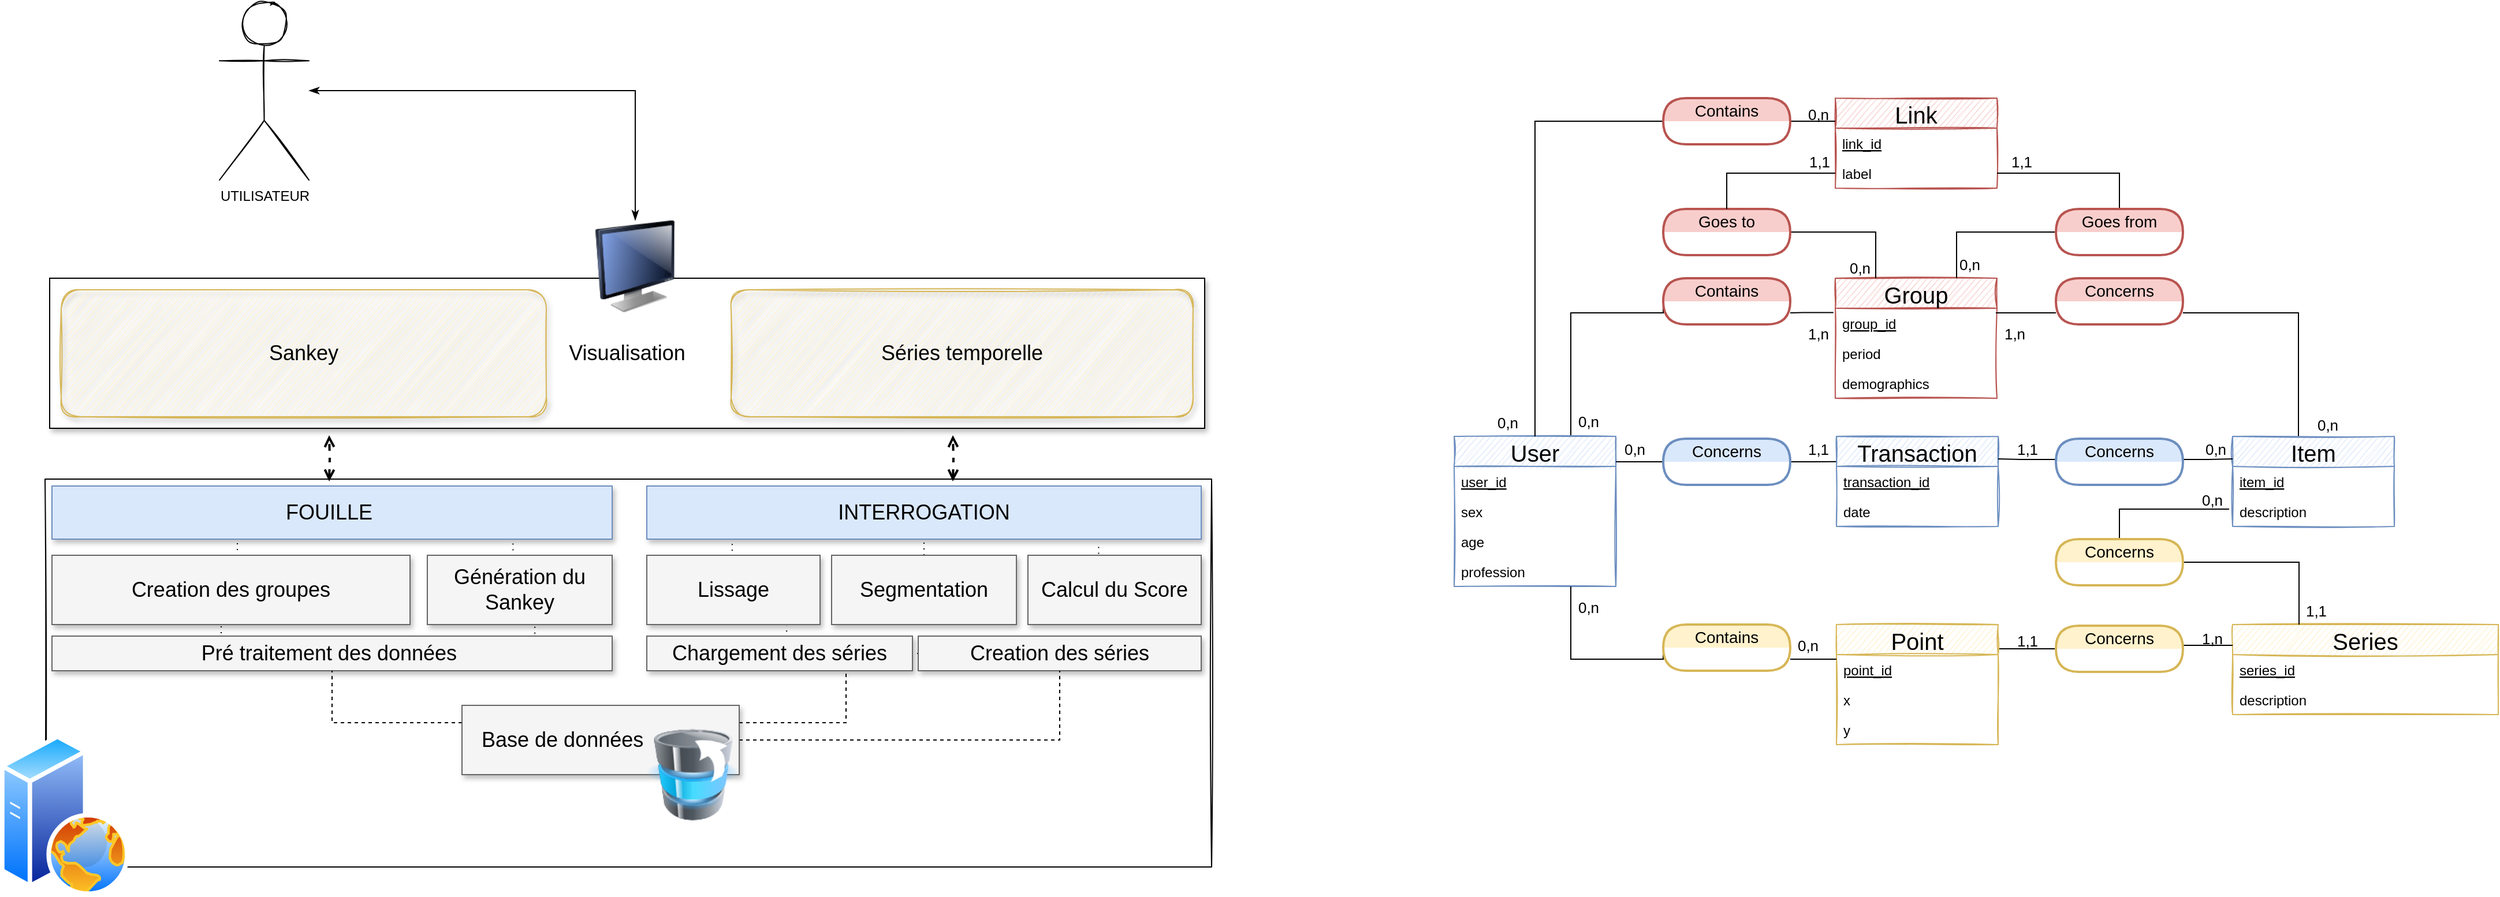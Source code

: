 <mxfile version="13.7.9" type="device"><diagram name="Page-1" id="90a13364-a465-7bf4-72fc-28e22215d7a0"><mxGraphModel dx="1125" dy="680" grid="1" gridSize="10" guides="1" tooltips="1" connect="1" arrows="1" fold="1" page="1" pageScale="1.5" pageWidth="1169" pageHeight="826" background="#ffffff" math="0" shadow="0"><root><mxCell id="0" style=";html=1;"/><mxCell id="1" style=";html=1;" parent="0"/><mxCell id="t25mgSZFGKrKSD0w2Ev2-233" value="" style="group" vertex="1" connectable="0" parent="1"><mxGeometry x="1629" y="134" width="140" height="104" as="geometry"/></mxCell><mxCell id="t25mgSZFGKrKSD0w2Ev2-234" value="Link" style="swimlane;fontStyle=0;childLayout=stackLayout;horizontal=1;startSize=26;fillColor=#f8cecc;horizontalStack=0;resizeParent=1;resizeParentMax=0;resizeLast=0;collapsible=1;marginBottom=0;rounded=0;shadow=0;glass=0;sketch=1;strokeWidth=1;fontSize=20;strokeColor=#b85450;" vertex="1" parent="t25mgSZFGKrKSD0w2Ev2-233"><mxGeometry width="140" height="78" as="geometry"/></mxCell><mxCell id="t25mgSZFGKrKSD0w2Ev2-235" value="link_id" style="text;strokeColor=none;fillColor=none;align=left;verticalAlign=top;spacingLeft=4;spacingRight=4;overflow=hidden;rotatable=0;points=[[0,0.5],[1,0.5]];portConstraint=eastwest;fontStyle=4" vertex="1" parent="t25mgSZFGKrKSD0w2Ev2-234"><mxGeometry y="26" width="140" height="26" as="geometry"/></mxCell><mxCell id="t25mgSZFGKrKSD0w2Ev2-236" value="label" style="text;strokeColor=none;fillColor=none;align=left;verticalAlign=top;spacingLeft=4;spacingRight=4;overflow=hidden;rotatable=0;points=[[0,0.5],[1,0.5]];portConstraint=eastwest;" vertex="1" parent="t25mgSZFGKrKSD0w2Ev2-234"><mxGeometry y="52" width="140" height="26" as="geometry"/></mxCell><mxCell id="t25mgSZFGKrKSD0w2Ev2-46" value="" style="whiteSpace=wrap;html=1;shadow=0;fontSize=18;sketch=1;glass=0;rounded=0;" vertex="1" parent="1"><mxGeometry x="79" y="464" width="1010" height="336" as="geometry"/></mxCell><mxCell id="t25mgSZFGKrKSD0w2Ev2-41" style="edgeStyle=orthogonalEdgeStyle;rounded=0;orthogonalLoop=1;jettySize=auto;html=1;exitX=0.5;exitY=0;exitDx=0;exitDy=0;dashed=1;startArrow=open;startFill=0;endArrow=open;endFill=0;strokeWidth=2;" edge="1" parent="1"><mxGeometry relative="1" as="geometry"><mxPoint x="325" y="426" as="targetPoint"/><mxPoint x="325" y="466" as="sourcePoint"/></mxGeometry></mxCell><mxCell id="t25mgSZFGKrKSD0w2Ev2-1" value="FOUILLE&amp;nbsp;" style="whiteSpace=wrap;html=1;shadow=1;fontSize=18;fillColor=#dae8fc;strokeColor=#6c8ebf;" vertex="1" parent="1"><mxGeometry x="85" y="470" width="485" height="46" as="geometry"/></mxCell><mxCell id="t25mgSZFGKrKSD0w2Ev2-15" style="edgeStyle=orthogonalEdgeStyle;rounded=0;orthogonalLoop=1;jettySize=auto;html=1;exitX=0.5;exitY=0;exitDx=0;exitDy=0;entryX=0.331;entryY=1.043;entryDx=0;entryDy=0;entryPerimeter=0;endArrow=none;endFill=0;dashed=1;dashPattern=1 4;" edge="1" parent="1" source="t25mgSZFGKrKSD0w2Ev2-3" target="t25mgSZFGKrKSD0w2Ev2-1"><mxGeometry relative="1" as="geometry"/></mxCell><mxCell id="t25mgSZFGKrKSD0w2Ev2-17" style="edgeStyle=orthogonalEdgeStyle;rounded=0;orthogonalLoop=1;jettySize=auto;html=1;exitX=0.5;exitY=1;exitDx=0;exitDy=0;entryX=0.302;entryY=0;entryDx=0;entryDy=0;entryPerimeter=0;dashed=1;dashPattern=1 4;endArrow=none;endFill=0;" edge="1" parent="1" source="t25mgSZFGKrKSD0w2Ev2-3" target="t25mgSZFGKrKSD0w2Ev2-4"><mxGeometry relative="1" as="geometry"/></mxCell><mxCell id="t25mgSZFGKrKSD0w2Ev2-3" value="Creation des groupes" style="whiteSpace=wrap;html=1;shadow=1;fontSize=18;fillColor=#f5f5f5;strokeColor=#666666;" vertex="1" parent="1"><mxGeometry x="85" y="530" width="310" height="60" as="geometry"/></mxCell><mxCell id="t25mgSZFGKrKSD0w2Ev2-4" value="Pré traitement des données&amp;nbsp;" style="whiteSpace=wrap;html=1;shadow=1;fontSize=18;fillColor=#f5f5f5;strokeColor=#666666;" vertex="1" parent="1"><mxGeometry x="85" y="600" width="485" height="30" as="geometry"/></mxCell><mxCell id="t25mgSZFGKrKSD0w2Ev2-16" style="edgeStyle=orthogonalEdgeStyle;rounded=0;orthogonalLoop=1;jettySize=auto;html=1;exitX=0.5;exitY=0;exitDx=0;exitDy=0;entryX=0.823;entryY=1.043;entryDx=0;entryDy=0;entryPerimeter=0;dashed=1;dashPattern=1 4;endArrow=none;endFill=0;" edge="1" parent="1" source="t25mgSZFGKrKSD0w2Ev2-5" target="t25mgSZFGKrKSD0w2Ev2-1"><mxGeometry relative="1" as="geometry"/></mxCell><mxCell id="t25mgSZFGKrKSD0w2Ev2-18" style="edgeStyle=orthogonalEdgeStyle;rounded=0;orthogonalLoop=1;jettySize=auto;html=1;exitX=0.5;exitY=1;exitDx=0;exitDy=0;entryX=0.862;entryY=-0.033;entryDx=0;entryDy=0;entryPerimeter=0;dashed=1;dashPattern=1 4;endArrow=none;endFill=0;" edge="1" parent="1" source="t25mgSZFGKrKSD0w2Ev2-5" target="t25mgSZFGKrKSD0w2Ev2-4"><mxGeometry relative="1" as="geometry"/></mxCell><mxCell id="t25mgSZFGKrKSD0w2Ev2-5" value="Génération du Sankey" style="whiteSpace=wrap;html=1;shadow=1;fontSize=18;fillColor=#f5f5f5;strokeColor=#666666;" vertex="1" parent="1"><mxGeometry x="410" y="530" width="160" height="60" as="geometry"/></mxCell><mxCell id="t25mgSZFGKrKSD0w2Ev2-8" value="INTERROGATION" style="whiteSpace=wrap;html=1;shadow=1;fontSize=18;fillColor=#dae8fc;strokeColor=#6c8ebf;" vertex="1" parent="1"><mxGeometry x="600" y="470" width="480" height="46" as="geometry"/></mxCell><mxCell id="t25mgSZFGKrKSD0w2Ev2-25" style="edgeStyle=orthogonalEdgeStyle;rounded=0;orthogonalLoop=1;jettySize=auto;html=1;exitX=0.5;exitY=0;exitDx=0;exitDy=0;entryX=0.807;entryY=1.017;entryDx=0;entryDy=0;entryPerimeter=0;dashed=1;dashPattern=1 4;endArrow=none;endFill=0;" edge="1" parent="1" source="t25mgSZFGKrKSD0w2Ev2-9" target="t25mgSZFGKrKSD0w2Ev2-12"><mxGeometry relative="1" as="geometry"/></mxCell><mxCell id="t25mgSZFGKrKSD0w2Ev2-9" value="Chargement des séries" style="whiteSpace=wrap;html=1;shadow=1;fontSize=18;fillColor=#f5f5f5;strokeColor=#666666;" vertex="1" parent="1"><mxGeometry x="600" y="600" width="230" height="30" as="geometry"/></mxCell><mxCell id="t25mgSZFGKrKSD0w2Ev2-26" style="edgeStyle=orthogonalEdgeStyle;rounded=0;orthogonalLoop=1;jettySize=auto;html=1;exitX=0;exitY=0.5;exitDx=0;exitDy=0;entryX=1;entryY=0.5;entryDx=0;entryDy=0;dashed=1;dashPattern=1 4;endArrow=none;endFill=0;" edge="1" parent="1" source="t25mgSZFGKrKSD0w2Ev2-11" target="t25mgSZFGKrKSD0w2Ev2-9"><mxGeometry relative="1" as="geometry"/></mxCell><mxCell id="t25mgSZFGKrKSD0w2Ev2-11" value="Creation des séries" style="whiteSpace=wrap;html=1;shadow=1;fontSize=18;fillColor=#f5f5f5;strokeColor=#666666;" vertex="1" parent="1"><mxGeometry x="835" y="600" width="245" height="30" as="geometry"/></mxCell><mxCell id="t25mgSZFGKrKSD0w2Ev2-19" style="edgeStyle=orthogonalEdgeStyle;rounded=0;orthogonalLoop=1;jettySize=auto;html=1;exitX=0.5;exitY=0;exitDx=0;exitDy=0;entryX=0.154;entryY=1.043;entryDx=0;entryDy=0;entryPerimeter=0;dashed=1;dashPattern=1 4;endArrow=none;endFill=0;" edge="1" parent="1" source="t25mgSZFGKrKSD0w2Ev2-12" target="t25mgSZFGKrKSD0w2Ev2-8"><mxGeometry relative="1" as="geometry"/></mxCell><mxCell id="t25mgSZFGKrKSD0w2Ev2-12" value="Lissage" style="whiteSpace=wrap;html=1;shadow=1;fontSize=18;fillColor=#f5f5f5;strokeColor=#666666;" vertex="1" parent="1"><mxGeometry x="600" y="530" width="150" height="60" as="geometry"/></mxCell><mxCell id="t25mgSZFGKrKSD0w2Ev2-21" style="edgeStyle=orthogonalEdgeStyle;rounded=0;orthogonalLoop=1;jettySize=auto;html=1;exitX=0.5;exitY=0;exitDx=0;exitDy=0;entryX=0.5;entryY=1;entryDx=0;entryDy=0;dashed=1;dashPattern=1 4;endArrow=none;endFill=0;" edge="1" parent="1" source="t25mgSZFGKrKSD0w2Ev2-13" target="t25mgSZFGKrKSD0w2Ev2-8"><mxGeometry relative="1" as="geometry"/></mxCell><mxCell id="t25mgSZFGKrKSD0w2Ev2-13" value="Segmentation" style="whiteSpace=wrap;html=1;shadow=1;fontSize=18;fillColor=#f5f5f5;strokeColor=#666666;" vertex="1" parent="1"><mxGeometry x="760" y="530" width="160" height="60" as="geometry"/></mxCell><mxCell id="t25mgSZFGKrKSD0w2Ev2-23" style="edgeStyle=orthogonalEdgeStyle;rounded=0;orthogonalLoop=1;jettySize=auto;html=1;exitX=0.5;exitY=0;exitDx=0;exitDy=0;entryX=0.815;entryY=1.065;entryDx=0;entryDy=0;entryPerimeter=0;dashed=1;dashPattern=1 4;endArrow=none;endFill=0;" edge="1" parent="1" source="t25mgSZFGKrKSD0w2Ev2-14" target="t25mgSZFGKrKSD0w2Ev2-8"><mxGeometry relative="1" as="geometry"/></mxCell><mxCell id="t25mgSZFGKrKSD0w2Ev2-14" value="Calcul du Score" style="whiteSpace=wrap;html=1;shadow=1;fontSize=18;fillColor=#f5f5f5;strokeColor=#666666;" vertex="1" parent="1"><mxGeometry x="930" y="530" width="150" height="60" as="geometry"/></mxCell><mxCell id="t25mgSZFGKrKSD0w2Ev2-34" value="Visualisation" style="whiteSpace=wrap;html=1;shadow=1;fontSize=18;" vertex="1" parent="1"><mxGeometry x="83" y="290" width="1000" height="130" as="geometry"/></mxCell><mxCell id="t25mgSZFGKrKSD0w2Ev2-35" value="Sankey" style="whiteSpace=wrap;html=1;shadow=1;fontSize=18;fillColor=#fff2cc;strokeColor=#d6b656;rounded=1;sketch=1;" vertex="1" parent="1"><mxGeometry x="93" y="300" width="420" height="110" as="geometry"/></mxCell><mxCell id="t25mgSZFGKrKSD0w2Ev2-36" value="Séries temporelle" style="whiteSpace=wrap;html=1;shadow=1;fontSize=18;rounded=1;sketch=1;fillColor=#fff2cc;strokeColor=#d6b656;" vertex="1" parent="1"><mxGeometry x="673" y="300" width="400" height="110" as="geometry"/></mxCell><mxCell id="t25mgSZFGKrKSD0w2Ev2-42" style="edgeStyle=orthogonalEdgeStyle;rounded=0;orthogonalLoop=1;jettySize=auto;html=1;exitX=0.5;exitY=0;exitDx=0;exitDy=0;dashed=1;startArrow=open;startFill=0;endArrow=open;endFill=0;strokeWidth=2;" edge="1" parent="1"><mxGeometry relative="1" as="geometry"><mxPoint x="865" y="426" as="targetPoint"/><mxPoint x="865" y="466" as="sourcePoint"/></mxGeometry></mxCell><mxCell id="t25mgSZFGKrKSD0w2Ev2-47" style="edgeStyle=orthogonalEdgeStyle;rounded=0;orthogonalLoop=1;jettySize=auto;html=1;exitX=1;exitY=0.5;exitDx=0;exitDy=0;entryX=0.5;entryY=1;entryDx=0;entryDy=0;dashed=1;startArrow=none;startFill=0;endArrow=none;endFill=0;strokeWidth=1;" edge="1" parent="1" source="t25mgSZFGKrKSD0w2Ev2-43" target="t25mgSZFGKrKSD0w2Ev2-11"><mxGeometry relative="1" as="geometry"/></mxCell><mxCell id="t25mgSZFGKrKSD0w2Ev2-48" style="edgeStyle=orthogonalEdgeStyle;rounded=0;orthogonalLoop=1;jettySize=auto;html=1;exitX=1;exitY=0.25;exitDx=0;exitDy=0;entryX=0.75;entryY=1;entryDx=0;entryDy=0;dashed=1;startArrow=none;startFill=0;endArrow=none;endFill=0;strokeWidth=1;" edge="1" parent="1" source="t25mgSZFGKrKSD0w2Ev2-43" target="t25mgSZFGKrKSD0w2Ev2-9"><mxGeometry relative="1" as="geometry"/></mxCell><mxCell id="t25mgSZFGKrKSD0w2Ev2-49" style="edgeStyle=orthogonalEdgeStyle;rounded=0;orthogonalLoop=1;jettySize=auto;html=1;exitX=0;exitY=0.25;exitDx=0;exitDy=0;entryX=0.5;entryY=1;entryDx=0;entryDy=0;dashed=1;startArrow=none;startFill=0;endArrow=none;endFill=0;strokeWidth=1;" edge="1" parent="1" source="t25mgSZFGKrKSD0w2Ev2-43" target="t25mgSZFGKrKSD0w2Ev2-4"><mxGeometry relative="1" as="geometry"/></mxCell><mxCell id="t25mgSZFGKrKSD0w2Ev2-43" value="&amp;nbsp; &amp;nbsp;Base de données&amp;nbsp;" style="whiteSpace=wrap;html=1;shadow=1;fontSize=18;fillColor=#f5f5f5;strokeColor=#666666;align=left;" vertex="1" parent="1"><mxGeometry x="440" y="660" width="240" height="60" as="geometry"/></mxCell><mxCell id="t25mgSZFGKrKSD0w2Ev2-45" value="" style="image;html=1;image=img/lib/clip_art/computers/Database_Move_Stack_128x128.png;rounded=1;sketch=1;strokeWidth=1;fillColor=none;" vertex="1" parent="1"><mxGeometry x="600" y="680" width="80" height="80" as="geometry"/></mxCell><mxCell id="t25mgSZFGKrKSD0w2Ev2-62" style="edgeStyle=orthogonalEdgeStyle;rounded=0;orthogonalLoop=1;jettySize=auto;html=1;startArrow=classicThin;startFill=1;endArrow=classicThin;endFill=1;strokeWidth=1;" edge="1" parent="1" source="t25mgSZFGKrKSD0w2Ev2-50" target="t25mgSZFGKrKSD0w2Ev2-61"><mxGeometry relative="1" as="geometry"/></mxCell><mxCell id="t25mgSZFGKrKSD0w2Ev2-50" value="UTILISATEUR" style="shape=umlActor;verticalLabelPosition=bottom;verticalAlign=top;html=1;outlineConnect=0;rounded=0;shadow=0;glass=0;sketch=1;strokeWidth=1;fillColor=none;" vertex="1" parent="1"><mxGeometry x="230" y="50" width="77.5" height="155" as="geometry"/></mxCell><mxCell id="t25mgSZFGKrKSD0w2Ev2-61" value="" style="image;html=1;image=img/lib/clip_art/computers/Monitor_128x128.png;rounded=0;shadow=0;glass=0;sketch=0;strokeWidth=1;fillColor=none;" vertex="1" parent="1"><mxGeometry x="550" y="240" width="80" height="80" as="geometry"/></mxCell><mxCell id="t25mgSZFGKrKSD0w2Ev2-63" value="" style="aspect=fixed;perimeter=ellipsePerimeter;html=1;align=center;shadow=0;dashed=0;spacingTop=3;image;image=img/lib/active_directory/web_server.svg;rounded=0;glass=0;sketch=0;strokeWidth=1;fillColor=none;" vertex="1" parent="1"><mxGeometry x="40" y="685" width="112" height="140" as="geometry"/></mxCell><mxCell id="t25mgSZFGKrKSD0w2Ev2-131" style="edgeStyle=orthogonalEdgeStyle;rounded=0;orthogonalLoop=1;jettySize=auto;html=1;startArrow=none;startFill=0;endArrow=none;endFill=0;strokeWidth=1;fontSize=20;exitX=0;exitY=0.5;exitDx=0;exitDy=0;entryX=1.007;entryY=0.167;entryDx=0;entryDy=0;entryPerimeter=0;" edge="1" parent="1" source="t25mgSZFGKrKSD0w2Ev2-209" target="t25mgSZFGKrKSD0w2Ev2-126"><mxGeometry relative="1" as="geometry"><mxPoint x="1825" y="630" as="sourcePoint"/><mxPoint x="1770" y="630" as="targetPoint"/><Array as="points"><mxPoint x="1770" y="620"/></Array></mxGeometry></mxCell><mxCell id="t25mgSZFGKrKSD0w2Ev2-173" style="edgeStyle=orthogonalEdgeStyle;rounded=0;orthogonalLoop=1;jettySize=auto;html=1;startArrow=none;startFill=0;endArrow=none;endFill=0;strokeWidth=1;fontSize=20;entryX=1;entryY=0.75;entryDx=0;entryDy=0;exitX=-0.011;exitY=0.145;exitDx=0;exitDy=0;exitPerimeter=0;" edge="1" parent="1" source="t25mgSZFGKrKSD0w2Ev2-80" target="t25mgSZFGKrKSD0w2Ev2-169"><mxGeometry relative="1" as="geometry"><mxPoint x="1620" y="319.58" as="sourcePoint"/><mxPoint x="1571" y="319.58" as="targetPoint"/><Array as="points"><mxPoint x="1601" y="320"/></Array></mxGeometry></mxCell><mxCell id="t25mgSZFGKrKSD0w2Ev2-168" style="edgeStyle=orthogonalEdgeStyle;rounded=0;orthogonalLoop=1;jettySize=auto;html=1;startArrow=none;startFill=0;endArrow=none;endFill=0;strokeWidth=1;fontSize=20;" edge="1" parent="1" source="t25mgSZFGKrKSD0w2Ev2-162" target="t25mgSZFGKrKSD0w2Ev2-88"><mxGeometry relative="1" as="geometry"><Array as="points"><mxPoint x="2030" y="320"/></Array></mxGeometry></mxCell><mxCell id="t25mgSZFGKrKSD0w2Ev2-174" style="edgeStyle=orthogonalEdgeStyle;rounded=0;orthogonalLoop=1;jettySize=auto;html=1;startArrow=none;startFill=0;endArrow=none;endFill=0;strokeWidth=1;fontSize=20;exitX=0;exitY=0.5;exitDx=0;exitDy=0;" edge="1" parent="1" source="t25mgSZFGKrKSD0w2Ev2-169" target="t25mgSZFGKrKSD0w2Ev2-83"><mxGeometry relative="1" as="geometry"><mxPoint x="1396" y="330" as="sourcePoint"/><Array as="points"><mxPoint x="1480" y="320"/><mxPoint x="1400" y="320"/></Array></mxGeometry></mxCell><mxCell id="t25mgSZFGKrKSD0w2Ev2-179" value="" style="group" vertex="1" connectable="0" parent="1"><mxGeometry x="1973" y="427" width="140" height="78" as="geometry"/></mxCell><mxCell id="t25mgSZFGKrKSD0w2Ev2-88" value="Item" style="swimlane;fontStyle=0;childLayout=stackLayout;horizontal=1;startSize=26;fillColor=#dae8fc;horizontalStack=0;resizeParent=1;resizeParentMax=0;resizeLast=0;collapsible=1;marginBottom=0;rounded=0;shadow=0;glass=0;sketch=1;strokeWidth=1;fontSize=20;strokeColor=#6c8ebf;" vertex="1" parent="t25mgSZFGKrKSD0w2Ev2-179"><mxGeometry width="140" height="78" as="geometry"/></mxCell><mxCell id="t25mgSZFGKrKSD0w2Ev2-89" value="item_id" style="text;strokeColor=none;fillColor=none;align=left;verticalAlign=top;spacingLeft=4;spacingRight=4;overflow=hidden;rotatable=0;points=[[0,0.5],[1,0.5]];portConstraint=eastwest;fontStyle=4" vertex="1" parent="t25mgSZFGKrKSD0w2Ev2-88"><mxGeometry y="26" width="140" height="26" as="geometry"/></mxCell><mxCell id="t25mgSZFGKrKSD0w2Ev2-90" value="description" style="text;strokeColor=none;fillColor=none;align=left;verticalAlign=top;spacingLeft=4;spacingRight=4;overflow=hidden;rotatable=0;points=[[0,0.5],[1,0.5]];portConstraint=eastwest;" vertex="1" parent="t25mgSZFGKrKSD0w2Ev2-88"><mxGeometry y="52" width="140" height="26" as="geometry"/></mxCell><mxCell id="t25mgSZFGKrKSD0w2Ev2-180" value="" style="group" vertex="1" connectable="0" parent="1"><mxGeometry x="1629" y="290" width="140" height="104" as="geometry"/></mxCell><mxCell id="t25mgSZFGKrKSD0w2Ev2-79" value="Group" style="swimlane;fontStyle=0;childLayout=stackLayout;horizontal=1;startSize=26;fillColor=#f8cecc;horizontalStack=0;resizeParent=1;resizeParentMax=0;resizeLast=0;collapsible=1;marginBottom=0;rounded=0;shadow=0;glass=0;sketch=1;strokeWidth=1;fontSize=20;strokeColor=#b85450;" vertex="1" parent="t25mgSZFGKrKSD0w2Ev2-180"><mxGeometry width="140" height="104" as="geometry"/></mxCell><mxCell id="t25mgSZFGKrKSD0w2Ev2-80" value="group_id" style="text;strokeColor=none;fillColor=none;align=left;verticalAlign=top;spacingLeft=4;spacingRight=4;overflow=hidden;rotatable=0;points=[[0,0.5],[1,0.5]];portConstraint=eastwest;fontStyle=4" vertex="1" parent="t25mgSZFGKrKSD0w2Ev2-79"><mxGeometry y="26" width="140" height="26" as="geometry"/></mxCell><mxCell id="t25mgSZFGKrKSD0w2Ev2-81" value="period" style="text;strokeColor=none;fillColor=none;align=left;verticalAlign=top;spacingLeft=4;spacingRight=4;overflow=hidden;rotatable=0;points=[[0,0.5],[1,0.5]];portConstraint=eastwest;" vertex="1" parent="t25mgSZFGKrKSD0w2Ev2-79"><mxGeometry y="52" width="140" height="26" as="geometry"/></mxCell><mxCell id="t25mgSZFGKrKSD0w2Ev2-82" value="demographics" style="text;strokeColor=none;fillColor=none;align=left;verticalAlign=top;spacingLeft=4;spacingRight=4;overflow=hidden;rotatable=0;points=[[0,0.5],[1,0.5]];portConstraint=eastwest;" vertex="1" parent="t25mgSZFGKrKSD0w2Ev2-79"><mxGeometry y="78" width="140" height="26" as="geometry"/></mxCell><mxCell id="t25mgSZFGKrKSD0w2Ev2-182" value="" style="group" vertex="1" connectable="0" parent="1"><mxGeometry x="1299" y="427" width="140" height="130" as="geometry"/></mxCell><mxCell id="t25mgSZFGKrKSD0w2Ev2-83" value="User" style="swimlane;fontStyle=0;childLayout=stackLayout;horizontal=1;startSize=26;fillColor=#dae8fc;horizontalStack=0;resizeParent=1;resizeParentMax=0;resizeLast=0;collapsible=1;marginBottom=0;rounded=0;shadow=0;glass=0;sketch=1;strokeWidth=1;fontSize=20;strokeColor=#6c8ebf;" vertex="1" parent="t25mgSZFGKrKSD0w2Ev2-182"><mxGeometry width="140" height="130" as="geometry"/></mxCell><mxCell id="t25mgSZFGKrKSD0w2Ev2-84" value="user_id" style="text;strokeColor=none;fillColor=none;align=left;verticalAlign=top;spacingLeft=4;spacingRight=4;overflow=hidden;rotatable=0;points=[[0,0.5],[1,0.5]];portConstraint=eastwest;fontStyle=4" vertex="1" parent="t25mgSZFGKrKSD0w2Ev2-83"><mxGeometry y="26" width="140" height="26" as="geometry"/></mxCell><mxCell id="t25mgSZFGKrKSD0w2Ev2-85" value="sex" style="text;strokeColor=none;fillColor=none;align=left;verticalAlign=top;spacingLeft=4;spacingRight=4;overflow=hidden;rotatable=0;points=[[0,0.5],[1,0.5]];portConstraint=eastwest;" vertex="1" parent="t25mgSZFGKrKSD0w2Ev2-83"><mxGeometry y="52" width="140" height="26" as="geometry"/></mxCell><mxCell id="t25mgSZFGKrKSD0w2Ev2-86" value="age&#10;" style="text;strokeColor=none;fillColor=none;align=left;verticalAlign=top;spacingLeft=4;spacingRight=4;overflow=hidden;rotatable=0;points=[[0,0.5],[1,0.5]];portConstraint=eastwest;" vertex="1" parent="t25mgSZFGKrKSD0w2Ev2-83"><mxGeometry y="78" width="140" height="26" as="geometry"/></mxCell><mxCell id="t25mgSZFGKrKSD0w2Ev2-87" value="profession" style="text;strokeColor=none;fillColor=none;align=left;verticalAlign=top;spacingLeft=4;spacingRight=4;overflow=hidden;rotatable=0;points=[[0,0.5],[1,0.5]];portConstraint=eastwest;" vertex="1" parent="t25mgSZFGKrKSD0w2Ev2-83"><mxGeometry y="104" width="140" height="26" as="geometry"/></mxCell><mxCell id="t25mgSZFGKrKSD0w2Ev2-183" value="" style="group" vertex="1" connectable="0" parent="1"><mxGeometry x="1630" y="427" width="140" height="78" as="geometry"/></mxCell><mxCell id="t25mgSZFGKrKSD0w2Ev2-97" value="Transaction" style="swimlane;fontStyle=0;childLayout=stackLayout;horizontal=1;startSize=26;fillColor=#dae8fc;horizontalStack=0;resizeParent=1;resizeParentMax=0;resizeLast=0;collapsible=1;marginBottom=0;rounded=0;shadow=0;glass=0;sketch=1;strokeWidth=1;fontSize=20;strokeColor=#6c8ebf;" vertex="1" parent="t25mgSZFGKrKSD0w2Ev2-183"><mxGeometry width="140" height="78" as="geometry"/></mxCell><mxCell id="t25mgSZFGKrKSD0w2Ev2-98" value="transaction_id" style="text;strokeColor=none;fillColor=none;align=left;verticalAlign=top;spacingLeft=4;spacingRight=4;overflow=hidden;rotatable=0;points=[[0,0.5],[1,0.5]];portConstraint=eastwest;fontStyle=4" vertex="1" parent="t25mgSZFGKrKSD0w2Ev2-97"><mxGeometry y="26" width="140" height="26" as="geometry"/></mxCell><mxCell id="t25mgSZFGKrKSD0w2Ev2-99" value="date" style="text;strokeColor=none;fillColor=none;align=left;verticalAlign=top;spacingLeft=4;spacingRight=4;overflow=hidden;rotatable=0;points=[[0,0.5],[1,0.5]];portConstraint=eastwest;" vertex="1" parent="t25mgSZFGKrKSD0w2Ev2-97"><mxGeometry y="52" width="140" height="26" as="geometry"/></mxCell><mxCell id="t25mgSZFGKrKSD0w2Ev2-185" value="" style="group" vertex="1" connectable="0" parent="1"><mxGeometry x="1630" y="590" width="140" height="156" as="geometry"/></mxCell><mxCell id="t25mgSZFGKrKSD0w2Ev2-123" value="Point" style="swimlane;fontStyle=0;childLayout=stackLayout;horizontal=1;startSize=26;fillColor=#fff2cc;horizontalStack=0;resizeParent=1;resizeParentMax=0;resizeLast=0;collapsible=1;marginBottom=0;rounded=0;shadow=0;glass=0;sketch=1;strokeWidth=1;fontSize=20;strokeColor=#d6b656;" vertex="1" parent="t25mgSZFGKrKSD0w2Ev2-185"><mxGeometry width="140" height="104" as="geometry"/></mxCell><mxCell id="t25mgSZFGKrKSD0w2Ev2-126" value="point_id" style="text;strokeColor=none;fillColor=none;align=left;verticalAlign=top;spacingLeft=4;spacingRight=4;overflow=hidden;rotatable=0;points=[[0,0.5],[1,0.5]];portConstraint=eastwest;fontStyle=4" vertex="1" parent="t25mgSZFGKrKSD0w2Ev2-123"><mxGeometry y="26" width="140" height="26" as="geometry"/></mxCell><mxCell id="t25mgSZFGKrKSD0w2Ev2-132" value="x" style="text;strokeColor=none;fillColor=none;align=left;verticalAlign=top;spacingLeft=4;spacingRight=4;overflow=hidden;rotatable=0;points=[[0,0.5],[1,0.5]];portConstraint=eastwest;fontStyle=0" vertex="1" parent="t25mgSZFGKrKSD0w2Ev2-123"><mxGeometry y="52" width="140" height="26" as="geometry"/></mxCell><mxCell id="t25mgSZFGKrKSD0w2Ev2-133" value="y" style="text;strokeColor=none;fillColor=none;align=left;verticalAlign=top;spacingLeft=4;spacingRight=4;overflow=hidden;rotatable=0;points=[[0,0.5],[1,0.5]];portConstraint=eastwest;fontStyle=0" vertex="1" parent="t25mgSZFGKrKSD0w2Ev2-123"><mxGeometry y="78" width="140" height="26" as="geometry"/></mxCell><mxCell id="t25mgSZFGKrKSD0w2Ev2-186" value="" style="group" vertex="1" connectable="0" parent="1"><mxGeometry x="1973" y="590" width="230" height="78" as="geometry"/></mxCell><mxCell id="t25mgSZFGKrKSD0w2Ev2-178" value="" style="group" vertex="1" connectable="0" parent="t25mgSZFGKrKSD0w2Ev2-186"><mxGeometry width="230" height="78" as="geometry"/></mxCell><mxCell id="t25mgSZFGKrKSD0w2Ev2-127" value="Series" style="swimlane;fontStyle=0;childLayout=stackLayout;horizontal=1;startSize=26;fillColor=#fff2cc;horizontalStack=0;resizeParent=1;resizeParentMax=0;resizeLast=0;collapsible=1;marginBottom=0;rounded=0;shadow=0;glass=0;sketch=1;strokeWidth=1;fontSize=20;strokeColor=#d6b656;" vertex="1" parent="t25mgSZFGKrKSD0w2Ev2-178"><mxGeometry width="230" height="78" as="geometry"/></mxCell><mxCell id="t25mgSZFGKrKSD0w2Ev2-129" value="series_id" style="text;strokeColor=none;fillColor=none;align=left;verticalAlign=top;spacingLeft=4;spacingRight=4;overflow=hidden;rotatable=0;points=[[0,0.5],[1,0.5]];portConstraint=eastwest;fontStyle=4" vertex="1" parent="t25mgSZFGKrKSD0w2Ev2-127"><mxGeometry y="26" width="230" height="26" as="geometry"/></mxCell><mxCell id="t25mgSZFGKrKSD0w2Ev2-130" value="description" style="text;strokeColor=none;fillColor=none;align=left;verticalAlign=top;spacingLeft=4;spacingRight=4;overflow=hidden;rotatable=0;points=[[0,0.5],[1,0.5]];portConstraint=eastwest;" vertex="1" parent="t25mgSZFGKrKSD0w2Ev2-127"><mxGeometry y="52" width="230" height="26" as="geometry"/></mxCell><mxCell id="t25mgSZFGKrKSD0w2Ev2-188" style="edgeStyle=orthogonalEdgeStyle;rounded=0;orthogonalLoop=1;jettySize=auto;html=1;startArrow=none;startFill=0;endArrow=none;endFill=0;strokeWidth=1;fontSize=20;" edge="1" parent="1" target="t25mgSZFGKrKSD0w2Ev2-187"><mxGeometry relative="1" as="geometry"><mxPoint x="1630" y="620" as="sourcePoint"/><Array as="points"><mxPoint x="1630" y="620"/></Array></mxGeometry></mxCell><mxCell id="t25mgSZFGKrKSD0w2Ev2-192" value="&lt;font style=&quot;font-size: 13px&quot;&gt;0,n&lt;/font&gt;" style="text;html=1;align=center;verticalAlign=middle;resizable=0;points=[];autosize=1;fontSize=20;" vertex="1" parent="1"><mxGeometry x="1440" y="420" width="30" height="30" as="geometry"/></mxCell><mxCell id="t25mgSZFGKrKSD0w2Ev2-194" value="&lt;font style=&quot;font-size: 13px&quot;&gt;1,1&lt;/font&gt;" style="text;html=1;align=center;verticalAlign=middle;resizable=0;points=[];autosize=1;fontSize=20;" vertex="1" parent="1"><mxGeometry x="1599" y="420" width="30" height="30" as="geometry"/></mxCell><mxCell id="t25mgSZFGKrKSD0w2Ev2-195" value="&lt;font style=&quot;font-size: 13px&quot;&gt;1,1&lt;/font&gt;" style="text;html=1;align=center;verticalAlign=middle;resizable=0;points=[];autosize=1;fontSize=20;" vertex="1" parent="1"><mxGeometry x="1780" y="420" width="30" height="30" as="geometry"/></mxCell><mxCell id="t25mgSZFGKrKSD0w2Ev2-196" value="&lt;font style=&quot;font-size: 13px&quot;&gt;1,n&lt;/font&gt;" style="text;html=1;align=center;verticalAlign=middle;resizable=0;points=[];autosize=1;fontSize=20;" vertex="1" parent="1"><mxGeometry x="1940" y="584" width="30" height="30" as="geometry"/></mxCell><mxCell id="t25mgSZFGKrKSD0w2Ev2-197" value="&lt;font style=&quot;font-size: 13px&quot;&gt;0,n&lt;/font&gt;" style="text;html=1;align=center;verticalAlign=middle;resizable=0;points=[];autosize=1;fontSize=20;" vertex="1" parent="1"><mxGeometry x="1590" y="590" width="30" height="30" as="geometry"/></mxCell><mxCell id="t25mgSZFGKrKSD0w2Ev2-198" value="&lt;font style=&quot;font-size: 13px&quot;&gt;0,n&lt;/font&gt;" style="text;html=1;align=center;verticalAlign=middle;resizable=0;points=[];autosize=1;fontSize=20;" vertex="1" parent="1"><mxGeometry x="1400" y="557" width="30" height="30" as="geometry"/></mxCell><mxCell id="t25mgSZFGKrKSD0w2Ev2-199" style="edgeStyle=orthogonalEdgeStyle;rounded=0;orthogonalLoop=1;jettySize=auto;html=1;entryX=0;entryY=0.5;entryDx=0;entryDy=0;startArrow=none;startFill=0;endArrow=none;endFill=0;strokeWidth=1;fontSize=20;" edge="1" parent="1" source="t25mgSZFGKrKSD0w2Ev2-87" target="t25mgSZFGKrKSD0w2Ev2-187"><mxGeometry relative="1" as="geometry"><Array as="points"><mxPoint x="1400" y="620"/><mxPoint x="1480" y="620"/></Array></mxGeometry></mxCell><mxCell id="t25mgSZFGKrKSD0w2Ev2-201" style="edgeStyle=orthogonalEdgeStyle;rounded=0;orthogonalLoop=1;jettySize=auto;html=1;startArrow=none;startFill=0;endArrow=none;endFill=0;strokeWidth=1;fontSize=20;" edge="1" parent="1" source="t25mgSZFGKrKSD0w2Ev2-200"><mxGeometry relative="1" as="geometry"><mxPoint x="1439" y="449" as="targetPoint"/><Array as="points"><mxPoint x="1439" y="449"/></Array></mxGeometry></mxCell><mxCell id="t25mgSZFGKrKSD0w2Ev2-202" style="edgeStyle=orthogonalEdgeStyle;rounded=0;orthogonalLoop=1;jettySize=auto;html=1;entryX=-0.002;entryY=0.281;entryDx=0;entryDy=0;entryPerimeter=0;startArrow=none;startFill=0;endArrow=none;endFill=0;strokeWidth=1;fontSize=20;" edge="1" parent="1" source="t25mgSZFGKrKSD0w2Ev2-200" target="t25mgSZFGKrKSD0w2Ev2-97"><mxGeometry relative="1" as="geometry"/></mxCell><mxCell id="t25mgSZFGKrKSD0w2Ev2-200" value="Concerns" style="swimlane;childLayout=stackLayout;horizontal=1;startSize=20;horizontalStack=0;rounded=1;fontSize=14;fontStyle=0;strokeWidth=2;resizeParent=0;resizeLast=1;shadow=0;dashed=0;align=center;glass=0;sketch=0;fillColor=#dae8fc;strokeColor=#6c8ebf;swimlaneLine=0;arcSize=50;" vertex="1" parent="1"><mxGeometry x="1480" y="429" width="110" height="40" as="geometry"/></mxCell><mxCell id="t25mgSZFGKrKSD0w2Ev2-207" style="edgeStyle=orthogonalEdgeStyle;rounded=0;orthogonalLoop=1;jettySize=auto;html=1;exitX=0;exitY=0.5;exitDx=0;exitDy=0;entryX=1;entryY=0.25;entryDx=0;entryDy=0;startArrow=none;startFill=0;endArrow=none;endFill=0;strokeWidth=1;fontSize=20;" edge="1" parent="1" source="t25mgSZFGKrKSD0w2Ev2-205" target="t25mgSZFGKrKSD0w2Ev2-97"><mxGeometry relative="1" as="geometry"><Array as="points"><mxPoint x="1820" y="447"/><mxPoint x="1790" y="447"/></Array></mxGeometry></mxCell><mxCell id="t25mgSZFGKrKSD0w2Ev2-208" style="edgeStyle=orthogonalEdgeStyle;rounded=0;orthogonalLoop=1;jettySize=auto;html=1;exitX=1;exitY=0.5;exitDx=0;exitDy=0;entryX=0;entryY=0.25;entryDx=0;entryDy=0;startArrow=none;startFill=0;endArrow=none;endFill=0;strokeWidth=1;fontSize=20;" edge="1" parent="1" source="t25mgSZFGKrKSD0w2Ev2-205" target="t25mgSZFGKrKSD0w2Ev2-88"><mxGeometry relative="1" as="geometry"><Array as="points"><mxPoint x="1930" y="447"/><mxPoint x="1952" y="447"/></Array></mxGeometry></mxCell><mxCell id="t25mgSZFGKrKSD0w2Ev2-205" value="Concerns" style="swimlane;childLayout=stackLayout;horizontal=1;startSize=20;horizontalStack=0;rounded=1;fontSize=14;fontStyle=0;strokeWidth=2;resizeParent=0;resizeLast=1;shadow=0;dashed=0;align=center;glass=0;sketch=0;fillColor=#dae8fc;strokeColor=#6c8ebf;swimlaneLine=0;arcSize=50;" vertex="1" parent="1"><mxGeometry x="1820" y="429" width="110" height="40" as="geometry"/></mxCell><mxCell id="t25mgSZFGKrKSD0w2Ev2-187" value="Contains" style="swimlane;childLayout=stackLayout;horizontal=1;startSize=20;horizontalStack=0;rounded=1;fontSize=14;fontStyle=0;strokeWidth=2;resizeParent=0;resizeLast=1;shadow=0;dashed=0;align=center;glass=0;sketch=0;fillColor=#fff2cc;strokeColor=#d6b656;swimlaneLine=0;arcSize=50;" vertex="1" parent="1"><mxGeometry x="1480" y="590" width="110" height="40" as="geometry"/></mxCell><mxCell id="t25mgSZFGKrKSD0w2Ev2-210" style="edgeStyle=orthogonalEdgeStyle;rounded=0;orthogonalLoop=1;jettySize=auto;html=1;startArrow=none;startFill=0;endArrow=none;endFill=0;strokeWidth=1;fontSize=20;" edge="1" parent="1"><mxGeometry relative="1" as="geometry"><mxPoint x="1930" y="608" as="sourcePoint"/><mxPoint x="1973" y="608" as="targetPoint"/><Array as="points"><mxPoint x="1973" y="608"/></Array></mxGeometry></mxCell><mxCell id="t25mgSZFGKrKSD0w2Ev2-209" value="Concerns" style="swimlane;childLayout=stackLayout;horizontal=1;startSize=20;horizontalStack=0;rounded=1;fontSize=14;fontStyle=0;strokeWidth=2;resizeParent=0;resizeLast=1;shadow=0;dashed=0;align=center;glass=0;sketch=0;fillColor=#fff2cc;strokeColor=#d6b656;swimlaneLine=0;arcSize=50;" vertex="1" parent="1"><mxGeometry x="1820" y="591" width="110" height="40" as="geometry"/></mxCell><mxCell id="t25mgSZFGKrKSD0w2Ev2-211" value="&lt;font style=&quot;font-size: 13px&quot;&gt;1,1&lt;/font&gt;" style="text;html=1;align=center;verticalAlign=middle;resizable=0;points=[];autosize=1;fontSize=20;" vertex="1" parent="1"><mxGeometry x="1780" y="586" width="30" height="30" as="geometry"/></mxCell><mxCell id="t25mgSZFGKrKSD0w2Ev2-215" style="edgeStyle=orthogonalEdgeStyle;rounded=0;orthogonalLoop=1;jettySize=auto;html=1;exitX=0.5;exitY=0;exitDx=0;exitDy=0;startArrow=none;startFill=0;endArrow=none;endFill=0;strokeWidth=1;fontSize=20;" edge="1" parent="1" source="t25mgSZFGKrKSD0w2Ev2-212"><mxGeometry relative="1" as="geometry"><mxPoint x="1970" y="490" as="targetPoint"/><Array as="points"><mxPoint x="1875" y="490"/></Array></mxGeometry></mxCell><mxCell id="t25mgSZFGKrKSD0w2Ev2-214" style="edgeStyle=orthogonalEdgeStyle;rounded=0;orthogonalLoop=1;jettySize=auto;html=1;exitX=0.25;exitY=0;exitDx=0;exitDy=0;entryX=1;entryY=0.5;entryDx=0;entryDy=0;startArrow=none;startFill=0;endArrow=none;endFill=0;strokeWidth=1;fontSize=20;" edge="1" parent="1" source="t25mgSZFGKrKSD0w2Ev2-127" target="t25mgSZFGKrKSD0w2Ev2-212"><mxGeometry relative="1" as="geometry"/></mxCell><mxCell id="t25mgSZFGKrKSD0w2Ev2-216" value="&lt;font style=&quot;font-size: 13px&quot;&gt;1,1&lt;/font&gt;" style="text;html=1;align=center;verticalAlign=middle;resizable=0;points=[];autosize=1;fontSize=20;" vertex="1" parent="1"><mxGeometry x="2030" y="560" width="30" height="30" as="geometry"/></mxCell><mxCell id="t25mgSZFGKrKSD0w2Ev2-217" value="&lt;font style=&quot;font-size: 13px&quot;&gt;0,n&lt;/font&gt;" style="text;html=1;align=center;verticalAlign=middle;resizable=0;points=[];autosize=1;fontSize=20;" vertex="1" parent="1"><mxGeometry x="1940" y="464" width="30" height="30" as="geometry"/></mxCell><mxCell id="t25mgSZFGKrKSD0w2Ev2-218" value="&lt;font style=&quot;font-size: 13px&quot;&gt;0,n&lt;/font&gt;" style="text;html=1;align=center;verticalAlign=middle;resizable=0;points=[];autosize=1;fontSize=20;" vertex="1" parent="1"><mxGeometry x="1943" y="420" width="30" height="30" as="geometry"/></mxCell><mxCell id="t25mgSZFGKrKSD0w2Ev2-219" value="&lt;font style=&quot;font-size: 13px&quot;&gt;0,n&lt;/font&gt;" style="text;html=1;align=center;verticalAlign=middle;resizable=0;points=[];autosize=1;fontSize=20;" vertex="1" parent="1"><mxGeometry x="2040" y="399" width="30" height="30" as="geometry"/></mxCell><mxCell id="t25mgSZFGKrKSD0w2Ev2-220" value="&lt;font style=&quot;font-size: 13px&quot;&gt;1,n&lt;/font&gt;" style="text;html=1;align=center;verticalAlign=middle;resizable=0;points=[];autosize=1;fontSize=20;" vertex="1" parent="1"><mxGeometry x="1769" y="320" width="30" height="30" as="geometry"/></mxCell><mxCell id="t25mgSZFGKrKSD0w2Ev2-221" value="&lt;font style=&quot;font-size: 13px&quot;&gt;1,n&lt;/font&gt;" style="text;html=1;align=center;verticalAlign=middle;resizable=0;points=[];autosize=1;fontSize=20;" vertex="1" parent="1"><mxGeometry x="1599" y="320" width="30" height="30" as="geometry"/></mxCell><mxCell id="t25mgSZFGKrKSD0w2Ev2-222" value="&lt;font style=&quot;font-size: 13px&quot;&gt;0,n&lt;/font&gt;" style="text;html=1;align=center;verticalAlign=middle;resizable=0;points=[];autosize=1;fontSize=20;" vertex="1" parent="1"><mxGeometry x="1400" y="396" width="30" height="30" as="geometry"/></mxCell><mxCell id="t25mgSZFGKrKSD0w2Ev2-223" value="&lt;font style=&quot;font-size: 13px&quot;&gt;0,n&lt;/font&gt;" style="text;html=1;align=center;verticalAlign=middle;resizable=0;points=[];autosize=1;fontSize=20;" vertex="1" parent="1"><mxGeometry x="1330" y="397" width="30" height="30" as="geometry"/></mxCell><mxCell id="t25mgSZFGKrKSD0w2Ev2-224" value="&lt;font style=&quot;font-size: 13px&quot;&gt;1,1&lt;/font&gt;" style="text;html=1;align=center;verticalAlign=middle;resizable=0;points=[];autosize=1;fontSize=20;" vertex="1" parent="1"><mxGeometry x="1775" y="171" width="30" height="30" as="geometry"/></mxCell><mxCell id="t25mgSZFGKrKSD0w2Ev2-225" value="&lt;font style=&quot;font-size: 13px&quot;&gt;0,n&lt;/font&gt;" style="text;html=1;align=center;verticalAlign=middle;resizable=0;points=[];autosize=1;fontSize=20;" vertex="1" parent="1"><mxGeometry x="1730" y="260" width="30" height="30" as="geometry"/></mxCell><mxCell id="t25mgSZFGKrKSD0w2Ev2-226" value="&lt;font style=&quot;font-size: 13px&quot;&gt;0,n&lt;/font&gt;" style="text;html=1;align=center;verticalAlign=middle;resizable=0;points=[];autosize=1;fontSize=20;" vertex="1" parent="1"><mxGeometry x="1599" y="130" width="30" height="30" as="geometry"/></mxCell><mxCell id="t25mgSZFGKrKSD0w2Ev2-230" style="edgeStyle=orthogonalEdgeStyle;rounded=0;orthogonalLoop=1;jettySize=auto;html=1;entryX=0.5;entryY=0;entryDx=0;entryDy=0;startArrow=none;startFill=0;endArrow=none;endFill=0;strokeWidth=1;fontSize=20;" edge="1" parent="1" source="t25mgSZFGKrKSD0w2Ev2-229" target="t25mgSZFGKrKSD0w2Ev2-83"><mxGeometry relative="1" as="geometry"><Array as="points"><mxPoint x="1369" y="154"/></Array></mxGeometry></mxCell><mxCell id="t25mgSZFGKrKSD0w2Ev2-240" style="edgeStyle=orthogonalEdgeStyle;rounded=0;orthogonalLoop=1;jettySize=auto;html=1;startArrow=none;startFill=0;endArrow=none;endFill=0;strokeWidth=1;fontSize=20;" edge="1" parent="1" source="t25mgSZFGKrKSD0w2Ev2-234" target="t25mgSZFGKrKSD0w2Ev2-229"><mxGeometry relative="1" as="geometry"><Array as="points"><mxPoint x="1620" y="154"/><mxPoint x="1620" y="154"/></Array></mxGeometry></mxCell><mxCell id="t25mgSZFGKrKSD0w2Ev2-246" style="edgeStyle=orthogonalEdgeStyle;rounded=0;orthogonalLoop=1;jettySize=auto;html=1;entryX=0.75;entryY=0;entryDx=0;entryDy=0;startArrow=none;startFill=0;endArrow=none;endFill=0;strokeWidth=1;fontSize=20;" edge="1" parent="1" source="t25mgSZFGKrKSD0w2Ev2-243" target="t25mgSZFGKrKSD0w2Ev2-79"><mxGeometry relative="1" as="geometry"/></mxCell><mxCell id="t25mgSZFGKrKSD0w2Ev2-248" style="edgeStyle=orthogonalEdgeStyle;rounded=0;orthogonalLoop=1;jettySize=auto;html=1;entryX=1;entryY=0.5;entryDx=0;entryDy=0;startArrow=none;startFill=0;endArrow=none;endFill=0;strokeWidth=1;fontSize=20;" edge="1" parent="1" source="t25mgSZFGKrKSD0w2Ev2-243" target="t25mgSZFGKrKSD0w2Ev2-236"><mxGeometry relative="1" as="geometry"/></mxCell><mxCell id="t25mgSZFGKrKSD0w2Ev2-243" value="Goes from" style="swimlane;childLayout=stackLayout;horizontal=1;startSize=20;horizontalStack=0;rounded=1;fontSize=14;fontStyle=0;strokeWidth=2;resizeParent=0;resizeLast=1;shadow=0;dashed=0;align=center;glass=0;sketch=0;fillColor=#f8cecc;strokeColor=#b85450;swimlaneLine=0;arcSize=50;" vertex="1" parent="1"><mxGeometry x="1820" y="230" width="110" height="40" as="geometry"/></mxCell><mxCell id="t25mgSZFGKrKSD0w2Ev2-249" style="edgeStyle=orthogonalEdgeStyle;rounded=0;orthogonalLoop=1;jettySize=auto;html=1;entryX=0.25;entryY=0;entryDx=0;entryDy=0;startArrow=none;startFill=0;endArrow=none;endFill=0;strokeWidth=1;fontSize=20;" edge="1" parent="1" source="t25mgSZFGKrKSD0w2Ev2-244" target="t25mgSZFGKrKSD0w2Ev2-79"><mxGeometry relative="1" as="geometry"/></mxCell><mxCell id="t25mgSZFGKrKSD0w2Ev2-244" value="Goes to" style="swimlane;childLayout=stackLayout;horizontal=1;startSize=20;horizontalStack=0;rounded=1;fontSize=14;fontStyle=0;strokeWidth=2;resizeParent=0;resizeLast=1;shadow=0;dashed=0;align=center;glass=0;sketch=0;fillColor=#f8cecc;strokeColor=#b85450;swimlaneLine=0;arcSize=50;" vertex="1" parent="1"><mxGeometry x="1480" y="230" width="110" height="40" as="geometry"/></mxCell><mxCell id="t25mgSZFGKrKSD0w2Ev2-247" style="edgeStyle=orthogonalEdgeStyle;rounded=0;orthogonalLoop=1;jettySize=auto;html=1;startArrow=none;startFill=0;endArrow=none;endFill=0;strokeWidth=1;fontSize=20;" edge="1" parent="1" source="t25mgSZFGKrKSD0w2Ev2-236" target="t25mgSZFGKrKSD0w2Ev2-244"><mxGeometry relative="1" as="geometry"/></mxCell><mxCell id="t25mgSZFGKrKSD0w2Ev2-250" value="&lt;font style=&quot;font-size: 13px&quot;&gt;0,n&lt;/font&gt;" style="text;html=1;align=center;verticalAlign=middle;resizable=0;points=[];autosize=1;fontSize=20;" vertex="1" parent="1"><mxGeometry x="1635" y="263" width="30" height="30" as="geometry"/></mxCell><mxCell id="t25mgSZFGKrKSD0w2Ev2-252" value="&lt;font style=&quot;font-size: 13px&quot;&gt;1,1&lt;/font&gt;" style="text;html=1;align=center;verticalAlign=middle;resizable=0;points=[];autosize=1;fontSize=20;" vertex="1" parent="1"><mxGeometry x="1600" y="171" width="30" height="30" as="geometry"/></mxCell><mxCell id="t25mgSZFGKrKSD0w2Ev2-169" value="Contains" style="swimlane;childLayout=stackLayout;horizontal=1;startSize=20;horizontalStack=0;rounded=1;fontSize=14;fontStyle=0;strokeWidth=2;resizeParent=0;resizeLast=1;shadow=0;dashed=0;align=center;glass=0;sketch=0;fillColor=#f8cecc;strokeColor=#b85450;swimlaneLine=0;arcSize=50;" vertex="1" parent="1"><mxGeometry x="1480" y="290" width="110" height="40" as="geometry"/></mxCell><mxCell id="t25mgSZFGKrKSD0w2Ev2-253" style="edgeStyle=orthogonalEdgeStyle;rounded=0;sketch=0;orthogonalLoop=1;jettySize=auto;html=1;startArrow=none;startFill=0;endArrow=none;endFill=0;strokeWidth=1;fontSize=20;exitX=0;exitY=0.75;exitDx=0;exitDy=0;" edge="1" parent="1" source="t25mgSZFGKrKSD0w2Ev2-162"><mxGeometry relative="1" as="geometry"><mxPoint x="1820" y="320" as="sourcePoint"/><mxPoint x="1768" y="320" as="targetPoint"/><Array as="points"><mxPoint x="1768" y="320"/></Array></mxGeometry></mxCell><mxCell id="t25mgSZFGKrKSD0w2Ev2-162" value="Concerns" style="swimlane;childLayout=stackLayout;horizontal=1;startSize=20;horizontalStack=0;rounded=1;fontSize=14;fontStyle=0;strokeWidth=2;resizeParent=0;resizeLast=1;shadow=0;dashed=0;align=center;glass=0;sketch=0;fillColor=#f8cecc;strokeColor=#b85450;swimlaneLine=0;arcSize=50;" vertex="1" parent="1"><mxGeometry x="1820" y="290" width="110" height="40" as="geometry"/></mxCell><mxCell id="t25mgSZFGKrKSD0w2Ev2-229" value="Contains" style="swimlane;childLayout=stackLayout;horizontal=1;startSize=20;horizontalStack=0;rounded=1;fontSize=14;fontStyle=0;strokeWidth=2;resizeParent=0;resizeLast=1;shadow=0;dashed=0;align=center;glass=0;sketch=0;fillColor=#f8cecc;strokeColor=#b85450;swimlaneLine=0;arcSize=50;" vertex="1" parent="1"><mxGeometry x="1480" y="134" width="110" height="40" as="geometry"/></mxCell><mxCell id="t25mgSZFGKrKSD0w2Ev2-212" value="Concerns" style="swimlane;childLayout=stackLayout;horizontal=1;startSize=20;horizontalStack=0;rounded=1;fontSize=14;fontStyle=0;strokeWidth=2;resizeParent=0;resizeLast=1;shadow=0;dashed=0;align=center;glass=0;sketch=0;fillColor=#fff2cc;strokeColor=#d6b656;swimlaneLine=0;arcSize=50;" vertex="1" parent="1"><mxGeometry x="1820" y="516" width="110" height="40" as="geometry"/></mxCell></root></mxGraphModel></diagram></mxfile>